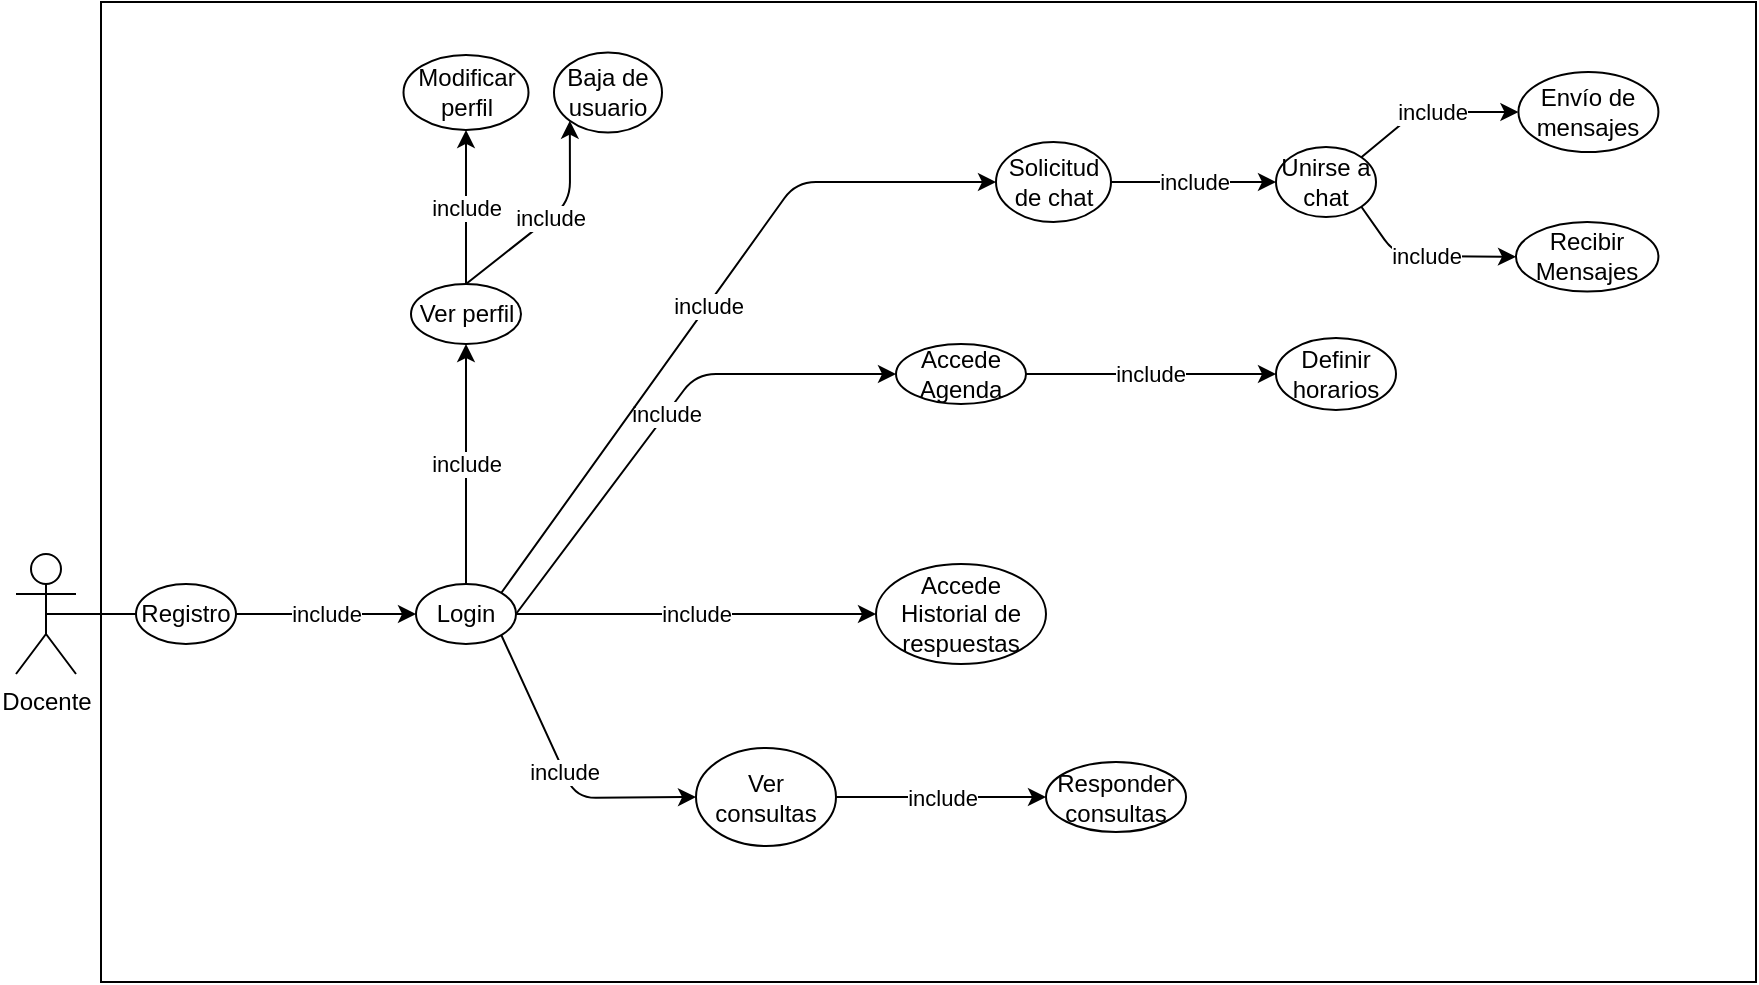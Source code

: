 <mxfile version="15.1.1" type="google"><diagram id="PGU2kYowLxWwmzF1Om4v" name="Page-1"><mxGraphModel dx="1662" dy="1963" grid="1" gridSize="10" guides="1" tooltips="1" connect="1" arrows="1" fold="1" page="1" pageScale="1" pageWidth="827" pageHeight="1169" math="0" shadow="0"><root><mxCell id="0"/><mxCell id="1" parent="0"/><mxCell id="qBg8tYr4ud50BdO9c_94-42" value="Docente" style="shape=umlActor;verticalLabelPosition=bottom;verticalAlign=top;html=1;outlineConnect=0;" parent="1" vertex="1"><mxGeometry x="130" y="-614" width="30" height="60" as="geometry"/></mxCell><mxCell id="qBg8tYr4ud50BdO9c_94-43" value="" style="whiteSpace=wrap;html=1;" parent="1" vertex="1"><mxGeometry x="172.5" y="-890" width="827.5" height="490" as="geometry"/></mxCell><mxCell id="qBg8tYr4ud50BdO9c_94-44" value="Registro" style="ellipse;whiteSpace=wrap;html=1;" parent="1" vertex="1"><mxGeometry x="190" y="-599" width="50" height="30" as="geometry"/></mxCell><mxCell id="qBg8tYr4ud50BdO9c_94-45" value="Ver perfil" style="ellipse;whiteSpace=wrap;html=1;" parent="1" vertex="1"><mxGeometry x="327.5" y="-749" width="55" height="30" as="geometry"/></mxCell><mxCell id="qBg8tYr4ud50BdO9c_94-46" value="Baja de usuario" style="ellipse;whiteSpace=wrap;html=1;" parent="1" vertex="1"><mxGeometry x="399" y="-864.79" width="54" height="40" as="geometry"/></mxCell><mxCell id="qBg8tYr4ud50BdO9c_94-47" value="Login" style="ellipse;whiteSpace=wrap;html=1;" parent="1" vertex="1"><mxGeometry x="330" y="-599" width="50" height="30" as="geometry"/></mxCell><mxCell id="qBg8tYr4ud50BdO9c_94-48" value="include" style="endArrow=classic;html=1;exitX=1;exitY=0.5;exitDx=0;exitDy=0;entryX=0;entryY=0.5;entryDx=0;entryDy=0;" parent="1" source="qBg8tYr4ud50BdO9c_94-44" target="qBg8tYr4ud50BdO9c_94-47" edge="1"><mxGeometry width="50" height="50" relative="1" as="geometry"><mxPoint x="480" y="-379" as="sourcePoint"/><mxPoint x="530" y="-429" as="targetPoint"/></mxGeometry></mxCell><mxCell id="qBg8tYr4ud50BdO9c_94-51" value="" style="endArrow=none;html=1;exitX=0.5;exitY=0.5;exitDx=0;exitDy=0;exitPerimeter=0;entryX=0;entryY=0.5;entryDx=0;entryDy=0;endFill=0;" parent="1" source="qBg8tYr4ud50BdO9c_94-42" target="qBg8tYr4ud50BdO9c_94-44" edge="1"><mxGeometry width="50" height="50" relative="1" as="geometry"><mxPoint x="780" y="-389" as="sourcePoint"/><mxPoint x="830" y="-439" as="targetPoint"/></mxGeometry></mxCell><mxCell id="qBg8tYr4ud50BdO9c_94-55" value="Ver consultas" style="ellipse;whiteSpace=wrap;html=1;" parent="1" vertex="1"><mxGeometry x="470" y="-517" width="70" height="49" as="geometry"/></mxCell><mxCell id="qBg8tYr4ud50BdO9c_94-59" value="Modificar perfil" style="ellipse;whiteSpace=wrap;html=1;" parent="1" vertex="1"><mxGeometry x="323.75" y="-863.54" width="62.5" height="37.5" as="geometry"/></mxCell><mxCell id="qBg8tYr4ud50BdO9c_94-60" value="include" style="endArrow=classic;html=1;exitX=1;exitY=1;exitDx=0;exitDy=0;entryX=0;entryY=0.5;entryDx=0;entryDy=0;" parent="1" source="qBg8tYr4ud50BdO9c_94-47" target="qBg8tYr4ud50BdO9c_94-55" edge="1"><mxGeometry width="50" height="50" relative="1" as="geometry"><mxPoint x="365" y="-559" as="sourcePoint"/><mxPoint x="365" y="-379" as="targetPoint"/><Array as="points"><mxPoint x="410" y="-492"/></Array></mxGeometry></mxCell><mxCell id="qBg8tYr4ud50BdO9c_94-69" value="Solicitud de chat" style="ellipse;whiteSpace=wrap;html=1;" parent="1" vertex="1"><mxGeometry x="620" y="-820" width="57.5" height="40" as="geometry"/></mxCell><mxCell id="qBg8tYr4ud50BdO9c_94-71" value="Unirse a chat" style="ellipse;whiteSpace=wrap;html=1;" parent="1" vertex="1"><mxGeometry x="760" y="-817.5" width="50" height="35" as="geometry"/></mxCell><mxCell id="gi_MTGzM3mIf-l86vqa8-2" value="Responder consultas" style="ellipse;whiteSpace=wrap;html=1;" parent="1" vertex="1"><mxGeometry x="645" y="-510" width="70" height="35" as="geometry"/></mxCell><mxCell id="gi_MTGzM3mIf-l86vqa8-3" value="include" style="endArrow=classic;html=1;exitX=1;exitY=0.5;exitDx=0;exitDy=0;entryX=0;entryY=0.5;entryDx=0;entryDy=0;" parent="1" source="qBg8tYr4ud50BdO9c_94-55" target="gi_MTGzM3mIf-l86vqa8-2" edge="1"><mxGeometry width="50" height="50" relative="1" as="geometry"><mxPoint x="753.284" y="-498.142" as="sourcePoint"/><mxPoint x="646.72" y="-429" as="targetPoint"/><Array as="points"/></mxGeometry></mxCell><mxCell id="gi_MTGzM3mIf-l86vqa8-5" value="include" style="endArrow=classic;html=1;entryX=0;entryY=0.5;entryDx=0;entryDy=0;exitX=1;exitY=0.5;exitDx=0;exitDy=0;" parent="1" source="qBg8tYr4ud50BdO9c_94-69" target="qBg8tYr4ud50BdO9c_94-71" edge="1"><mxGeometry width="50" height="50" relative="1" as="geometry"><mxPoint x="780.5" y="-1006.5" as="sourcePoint"/><mxPoint x="1005.0" y="-956.5" as="targetPoint"/><Array as="points"/></mxGeometry></mxCell><mxCell id="gi_MTGzM3mIf-l86vqa8-8" value="include" style="endArrow=classic;html=1;exitX=1;exitY=0;exitDx=0;exitDy=0;entryX=0;entryY=0.5;entryDx=0;entryDy=0;" parent="1" source="qBg8tYr4ud50BdO9c_94-71" target="gi_MTGzM3mIf-l86vqa8-11" edge="1"><mxGeometry width="50" height="50" relative="1" as="geometry"><mxPoint x="1117.5" y="-646.5" as="sourcePoint"/><mxPoint x="907.5" y="-837.93" as="targetPoint"/><Array as="points"><mxPoint x="830" y="-835"/></Array></mxGeometry></mxCell><mxCell id="gi_MTGzM3mIf-l86vqa8-11" value="Envío de mensajes" style="ellipse;whiteSpace=wrap;html=1;" parent="1" vertex="1"><mxGeometry x="881.21" y="-855" width="70" height="40" as="geometry"/></mxCell><mxCell id="gi_MTGzM3mIf-l86vqa8-14" value="Recibir Mensajes" style="ellipse;whiteSpace=wrap;html=1;" parent="1" vertex="1"><mxGeometry x="880" y="-780.0" width="71.21" height="34.75" as="geometry"/></mxCell><mxCell id="gi_MTGzM3mIf-l86vqa8-15" value="include" style="endArrow=classic;html=1;exitX=1;exitY=1;exitDx=0;exitDy=0;entryX=0;entryY=0.5;entryDx=0;entryDy=0;" parent="1" source="qBg8tYr4ud50BdO9c_94-71" target="gi_MTGzM3mIf-l86vqa8-14" edge="1"><mxGeometry width="50" height="50" relative="1" as="geometry"><mxPoint x="937.5" y="-817.93" as="sourcePoint"/><mxPoint x="1116.29" y="-530.18" as="targetPoint"/><Array as="points"><mxPoint x="820" y="-763"/></Array></mxGeometry></mxCell><mxCell id="gi_MTGzM3mIf-l86vqa8-19" value="Accede Agenda" style="ellipse;whiteSpace=wrap;html=1;" parent="1" vertex="1"><mxGeometry x="570" y="-719" width="65" height="30" as="geometry"/></mxCell><mxCell id="gi_MTGzM3mIf-l86vqa8-20" value="Accede Historial de respuestas" style="ellipse;whiteSpace=wrap;html=1;" parent="1" vertex="1"><mxGeometry x="560" y="-609" width="85" height="50" as="geometry"/></mxCell><mxCell id="gi_MTGzM3mIf-l86vqa8-23" value="Definir horarios" style="ellipse;whiteSpace=wrap;html=1;" parent="1" vertex="1"><mxGeometry x="760" y="-721.97" width="60" height="35.95" as="geometry"/></mxCell><mxCell id="gi_MTGzM3mIf-l86vqa8-24" value="include" style="endArrow=classic;html=1;exitX=1;exitY=0.5;exitDx=0;exitDy=0;entryX=0;entryY=0.5;entryDx=0;entryDy=0;" parent="1" source="gi_MTGzM3mIf-l86vqa8-19" target="gi_MTGzM3mIf-l86vqa8-23" edge="1"><mxGeometry width="50" height="50" relative="1" as="geometry"><mxPoint x="780.0" y="-772.45" as="sourcePoint"/><mxPoint x="850" y="-582.45" as="targetPoint"/><Array as="points"/></mxGeometry></mxCell><mxCell id="NBLKr1dtwYCyrR3POl3l-1" value="include" style="endArrow=classic;html=1;exitX=0.5;exitY=0;exitDx=0;exitDy=0;entryX=0.5;entryY=1;entryDx=0;entryDy=0;" parent="1" source="qBg8tYr4ud50BdO9c_94-45" target="qBg8tYr4ud50BdO9c_94-59" edge="1"><mxGeometry width="50" height="50" relative="1" as="geometry"><mxPoint x="250" y="-574" as="sourcePoint"/><mxPoint x="340" y="-574" as="targetPoint"/></mxGeometry></mxCell><mxCell id="NBLKr1dtwYCyrR3POl3l-2" value="include" style="endArrow=classic;html=1;exitX=0.5;exitY=0;exitDx=0;exitDy=0;entryX=0;entryY=1;entryDx=0;entryDy=0;" parent="1" source="qBg8tYr4ud50BdO9c_94-45" target="qBg8tYr4ud50BdO9c_94-46" edge="1"><mxGeometry width="50" height="50" relative="1" as="geometry"><mxPoint x="260" y="-564" as="sourcePoint"/><mxPoint x="350" y="-564" as="targetPoint"/><Array as="points"><mxPoint x="407" y="-790"/></Array></mxGeometry></mxCell><mxCell id="NBLKr1dtwYCyrR3POl3l-3" value="include" style="endArrow=classic;html=1;exitX=0.5;exitY=0;exitDx=0;exitDy=0;entryX=0.5;entryY=1;entryDx=0;entryDy=0;" parent="1" source="qBg8tYr4ud50BdO9c_94-47" target="qBg8tYr4ud50BdO9c_94-45" edge="1"><mxGeometry width="50" height="50" relative="1" as="geometry"><mxPoint x="270" y="-554" as="sourcePoint"/><mxPoint x="360" y="-554" as="targetPoint"/></mxGeometry></mxCell><mxCell id="NBLKr1dtwYCyrR3POl3l-4" value="include" style="endArrow=classic;html=1;exitX=1;exitY=0.5;exitDx=0;exitDy=0;entryX=0;entryY=0.5;entryDx=0;entryDy=0;" parent="1" source="qBg8tYr4ud50BdO9c_94-47" target="gi_MTGzM3mIf-l86vqa8-19" edge="1"><mxGeometry width="50" height="50" relative="1" as="geometry"><mxPoint x="365" y="-739" as="sourcePoint"/><mxPoint x="710" y="-780" as="targetPoint"/><Array as="points"><mxPoint x="470" y="-704"/></Array></mxGeometry></mxCell><mxCell id="NBLKr1dtwYCyrR3POl3l-5" value="include" style="endArrow=classic;html=1;exitX=1;exitY=0;exitDx=0;exitDy=0;entryX=0;entryY=0.5;entryDx=0;entryDy=0;" parent="1" source="qBg8tYr4ud50BdO9c_94-47" target="qBg8tYr4ud50BdO9c_94-69" edge="1"><mxGeometry width="50" height="50" relative="1" as="geometry"><mxPoint x="375" y="-729" as="sourcePoint"/><mxPoint x="601.25" y="-800" as="targetPoint"/><Array as="points"><mxPoint x="520" y="-800"/></Array></mxGeometry></mxCell><mxCell id="NBLKr1dtwYCyrR3POl3l-6" value="include" style="endArrow=classic;html=1;exitX=1;exitY=0.5;exitDx=0;exitDy=0;entryX=0;entryY=0.5;entryDx=0;entryDy=0;" parent="1" source="qBg8tYr4ud50BdO9c_94-47" target="gi_MTGzM3mIf-l86vqa8-20" edge="1"><mxGeometry width="50" height="50" relative="1" as="geometry"><mxPoint x="365" y="-589" as="sourcePoint"/><mxPoint x="365" y="-709" as="targetPoint"/></mxGeometry></mxCell></root></mxGraphModel></diagram></mxfile>